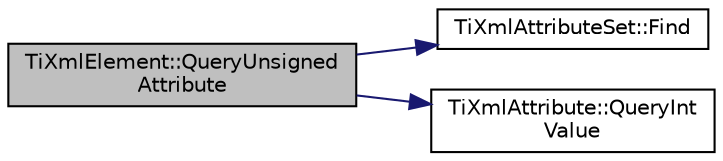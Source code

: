 digraph "TiXmlElement::QueryUnsignedAttribute"
{
  edge [fontname="Helvetica",fontsize="10",labelfontname="Helvetica",labelfontsize="10"];
  node [fontname="Helvetica",fontsize="10",shape=record];
  rankdir="LR";
  Node1 [label="TiXmlElement::QueryUnsigned\lAttribute",height=0.2,width=0.4,color="black", fillcolor="grey75", style="filled" fontcolor="black"];
  Node1 -> Node2 [color="midnightblue",fontsize="10",style="solid"];
  Node2 [label="TiXmlAttributeSet::Find",height=0.2,width=0.4,color="black", fillcolor="white", style="filled",URL="$class_ti_xml_attribute_set.html#af3675cc2bfd0aea153cda1cfcdd1f77e"];
  Node1 -> Node3 [color="midnightblue",fontsize="10",style="solid"];
  Node3 [label="TiXmlAttribute::QueryInt\lValue",height=0.2,width=0.4,color="black", fillcolor="white", style="filled",URL="$class_ti_xml_attribute.html#ad6c93088ee21af41a107931223339344"];
}

